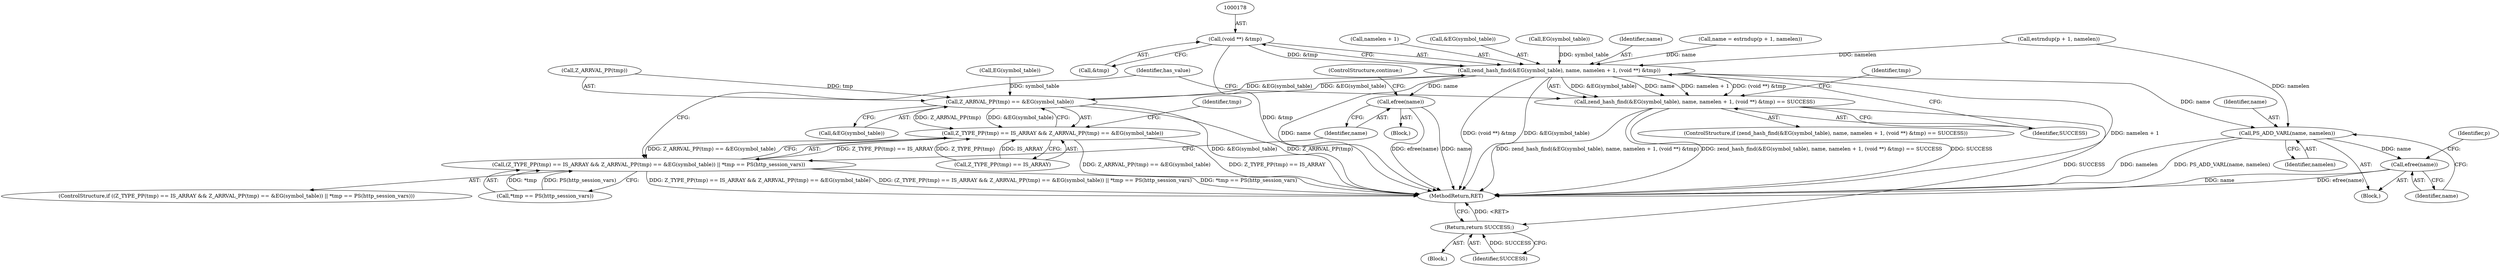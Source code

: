 digraph "0_php_3798eb6fd5dddb211b01d41495072fd9858d4e32_0@pointer" {
"1000177" [label="(Call,(void **) &tmp)"];
"1000169" [label="(Call,zend_hash_find(&EG(symbol_table), name, namelen + 1, (void **) &tmp))"];
"1000168" [label="(Call,zend_hash_find(&EG(symbol_table), name, namelen + 1, (void **) &tmp) == SUCCESS)"];
"1000229" [label="(Return,return SUCCESS;)"];
"1000190" [label="(Call,Z_ARRVAL_PP(tmp) == &EG(symbol_table))"];
"1000185" [label="(Call,Z_TYPE_PP(tmp) == IS_ARRAY && Z_ARRVAL_PP(tmp) == &EG(symbol_table))"];
"1000184" [label="(Call,(Z_TYPE_PP(tmp) == IS_ARRAY && Z_ARRVAL_PP(tmp) == &EG(symbol_table)) || *tmp == PS(http_session_vars))"];
"1000202" [label="(Call,efree(name))"];
"1000222" [label="(Call,PS_ADD_VARL(name, namelen))"];
"1000225" [label="(Call,efree(name))"];
"1000168" [label="(Call,zend_hash_find(&EG(symbol_table), name, namelen + 1, (void **) &tmp) == SUCCESS)"];
"1000201" [label="(Block,)"];
"1000190" [label="(Call,Z_ARRVAL_PP(tmp) == &EG(symbol_table))"];
"1000185" [label="(Call,Z_TYPE_PP(tmp) == IS_ARRAY && Z_ARRVAL_PP(tmp) == &EG(symbol_table))"];
"1000193" [label="(Call,&EG(symbol_table))"];
"1000229" [label="(Return,return SUCCESS;)"];
"1000203" [label="(Identifier,name)"];
"1000196" [label="(Call,*tmp == PS(http_session_vars))"];
"1000155" [label="(Call,name = estrndup(p + 1, namelen))"];
"1000169" [label="(Call,zend_hash_find(&EG(symbol_table), name, namelen + 1, (void **) &tmp))"];
"1000179" [label="(Call,&tmp)"];
"1000224" [label="(Identifier,namelen)"];
"1000226" [label="(Identifier,name)"];
"1000174" [label="(Call,namelen + 1)"];
"1000170" [label="(Call,&EG(symbol_table))"];
"1000171" [label="(Call,EG(symbol_table))"];
"1000206" [label="(Identifier,has_value)"];
"1000225" [label="(Call,efree(name))"];
"1000202" [label="(Call,efree(name))"];
"1000181" [label="(Identifier,SUCCESS)"];
"1000186" [label="(Call,Z_TYPE_PP(tmp) == IS_ARRAY)"];
"1000177" [label="(Call,(void **) &tmp)"];
"1000104" [label="(Block,)"];
"1000204" [label="(ControlStructure,continue;)"];
"1000173" [label="(Identifier,name)"];
"1000222" [label="(Call,PS_ADD_VARL(name, namelen))"];
"1000231" [label="(MethodReturn,RET)"];
"1000198" [label="(Identifier,tmp)"];
"1000230" [label="(Identifier,SUCCESS)"];
"1000194" [label="(Call,EG(symbol_table))"];
"1000184" [label="(Call,(Z_TYPE_PP(tmp) == IS_ARRAY && Z_ARRVAL_PP(tmp) == &EG(symbol_table)) || *tmp == PS(http_session_vars))"];
"1000191" [label="(Call,Z_ARRVAL_PP(tmp))"];
"1000223" [label="(Identifier,name)"];
"1000124" [label="(Identifier,p)"];
"1000126" [label="(Block,)"];
"1000167" [label="(ControlStructure,if (zend_hash_find(&EG(symbol_table), name, namelen + 1, (void **) &tmp) == SUCCESS))"];
"1000157" [label="(Call,estrndup(p + 1, namelen))"];
"1000183" [label="(ControlStructure,if ((Z_TYPE_PP(tmp) == IS_ARRAY && Z_ARRVAL_PP(tmp) == &EG(symbol_table)) || *tmp == PS(http_session_vars)))"];
"1000188" [label="(Identifier,tmp)"];
"1000177" -> "1000169"  [label="AST: "];
"1000177" -> "1000179"  [label="CFG: "];
"1000178" -> "1000177"  [label="AST: "];
"1000179" -> "1000177"  [label="AST: "];
"1000169" -> "1000177"  [label="CFG: "];
"1000177" -> "1000231"  [label="DDG: &tmp"];
"1000177" -> "1000169"  [label="DDG: &tmp"];
"1000169" -> "1000168"  [label="AST: "];
"1000170" -> "1000169"  [label="AST: "];
"1000173" -> "1000169"  [label="AST: "];
"1000174" -> "1000169"  [label="AST: "];
"1000181" -> "1000169"  [label="CFG: "];
"1000169" -> "1000231"  [label="DDG: name"];
"1000169" -> "1000231"  [label="DDG: (void **) &tmp"];
"1000169" -> "1000231"  [label="DDG: &EG(symbol_table)"];
"1000169" -> "1000231"  [label="DDG: namelen + 1"];
"1000169" -> "1000168"  [label="DDG: &EG(symbol_table)"];
"1000169" -> "1000168"  [label="DDG: name"];
"1000169" -> "1000168"  [label="DDG: namelen + 1"];
"1000169" -> "1000168"  [label="DDG: (void **) &tmp"];
"1000190" -> "1000169"  [label="DDG: &EG(symbol_table)"];
"1000171" -> "1000169"  [label="DDG: symbol_table"];
"1000155" -> "1000169"  [label="DDG: name"];
"1000157" -> "1000169"  [label="DDG: namelen"];
"1000169" -> "1000190"  [label="DDG: &EG(symbol_table)"];
"1000169" -> "1000202"  [label="DDG: name"];
"1000169" -> "1000222"  [label="DDG: name"];
"1000168" -> "1000167"  [label="AST: "];
"1000168" -> "1000181"  [label="CFG: "];
"1000181" -> "1000168"  [label="AST: "];
"1000188" -> "1000168"  [label="CFG: "];
"1000206" -> "1000168"  [label="CFG: "];
"1000168" -> "1000231"  [label="DDG: SUCCESS"];
"1000168" -> "1000231"  [label="DDG: zend_hash_find(&EG(symbol_table), name, namelen + 1, (void **) &tmp) == SUCCESS"];
"1000168" -> "1000231"  [label="DDG: zend_hash_find(&EG(symbol_table), name, namelen + 1, (void **) &tmp)"];
"1000168" -> "1000229"  [label="DDG: SUCCESS"];
"1000229" -> "1000104"  [label="AST: "];
"1000229" -> "1000230"  [label="CFG: "];
"1000230" -> "1000229"  [label="AST: "];
"1000231" -> "1000229"  [label="CFG: "];
"1000229" -> "1000231"  [label="DDG: <RET>"];
"1000230" -> "1000229"  [label="DDG: SUCCESS"];
"1000190" -> "1000185"  [label="AST: "];
"1000190" -> "1000193"  [label="CFG: "];
"1000191" -> "1000190"  [label="AST: "];
"1000193" -> "1000190"  [label="AST: "];
"1000185" -> "1000190"  [label="CFG: "];
"1000190" -> "1000231"  [label="DDG: Z_ARRVAL_PP(tmp)"];
"1000190" -> "1000231"  [label="DDG: &EG(symbol_table)"];
"1000190" -> "1000185"  [label="DDG: Z_ARRVAL_PP(tmp)"];
"1000190" -> "1000185"  [label="DDG: &EG(symbol_table)"];
"1000191" -> "1000190"  [label="DDG: tmp"];
"1000194" -> "1000190"  [label="DDG: symbol_table"];
"1000185" -> "1000184"  [label="AST: "];
"1000185" -> "1000186"  [label="CFG: "];
"1000186" -> "1000185"  [label="AST: "];
"1000198" -> "1000185"  [label="CFG: "];
"1000184" -> "1000185"  [label="CFG: "];
"1000185" -> "1000231"  [label="DDG: Z_TYPE_PP(tmp) == IS_ARRAY"];
"1000185" -> "1000231"  [label="DDG: Z_ARRVAL_PP(tmp) == &EG(symbol_table)"];
"1000185" -> "1000184"  [label="DDG: Z_TYPE_PP(tmp) == IS_ARRAY"];
"1000185" -> "1000184"  [label="DDG: Z_ARRVAL_PP(tmp) == &EG(symbol_table)"];
"1000186" -> "1000185"  [label="DDG: Z_TYPE_PP(tmp)"];
"1000186" -> "1000185"  [label="DDG: IS_ARRAY"];
"1000184" -> "1000183"  [label="AST: "];
"1000184" -> "1000196"  [label="CFG: "];
"1000196" -> "1000184"  [label="AST: "];
"1000203" -> "1000184"  [label="CFG: "];
"1000206" -> "1000184"  [label="CFG: "];
"1000184" -> "1000231"  [label="DDG: Z_TYPE_PP(tmp) == IS_ARRAY && Z_ARRVAL_PP(tmp) == &EG(symbol_table)"];
"1000184" -> "1000231"  [label="DDG: (Z_TYPE_PP(tmp) == IS_ARRAY && Z_ARRVAL_PP(tmp) == &EG(symbol_table)) || *tmp == PS(http_session_vars)"];
"1000184" -> "1000231"  [label="DDG: *tmp == PS(http_session_vars)"];
"1000196" -> "1000184"  [label="DDG: *tmp"];
"1000196" -> "1000184"  [label="DDG: PS(http_session_vars)"];
"1000202" -> "1000201"  [label="AST: "];
"1000202" -> "1000203"  [label="CFG: "];
"1000203" -> "1000202"  [label="AST: "];
"1000204" -> "1000202"  [label="CFG: "];
"1000202" -> "1000231"  [label="DDG: name"];
"1000202" -> "1000231"  [label="DDG: efree(name)"];
"1000222" -> "1000126"  [label="AST: "];
"1000222" -> "1000224"  [label="CFG: "];
"1000223" -> "1000222"  [label="AST: "];
"1000224" -> "1000222"  [label="AST: "];
"1000226" -> "1000222"  [label="CFG: "];
"1000222" -> "1000231"  [label="DDG: PS_ADD_VARL(name, namelen)"];
"1000222" -> "1000231"  [label="DDG: namelen"];
"1000157" -> "1000222"  [label="DDG: namelen"];
"1000222" -> "1000225"  [label="DDG: name"];
"1000225" -> "1000126"  [label="AST: "];
"1000225" -> "1000226"  [label="CFG: "];
"1000226" -> "1000225"  [label="AST: "];
"1000124" -> "1000225"  [label="CFG: "];
"1000225" -> "1000231"  [label="DDG: efree(name)"];
"1000225" -> "1000231"  [label="DDG: name"];
}

